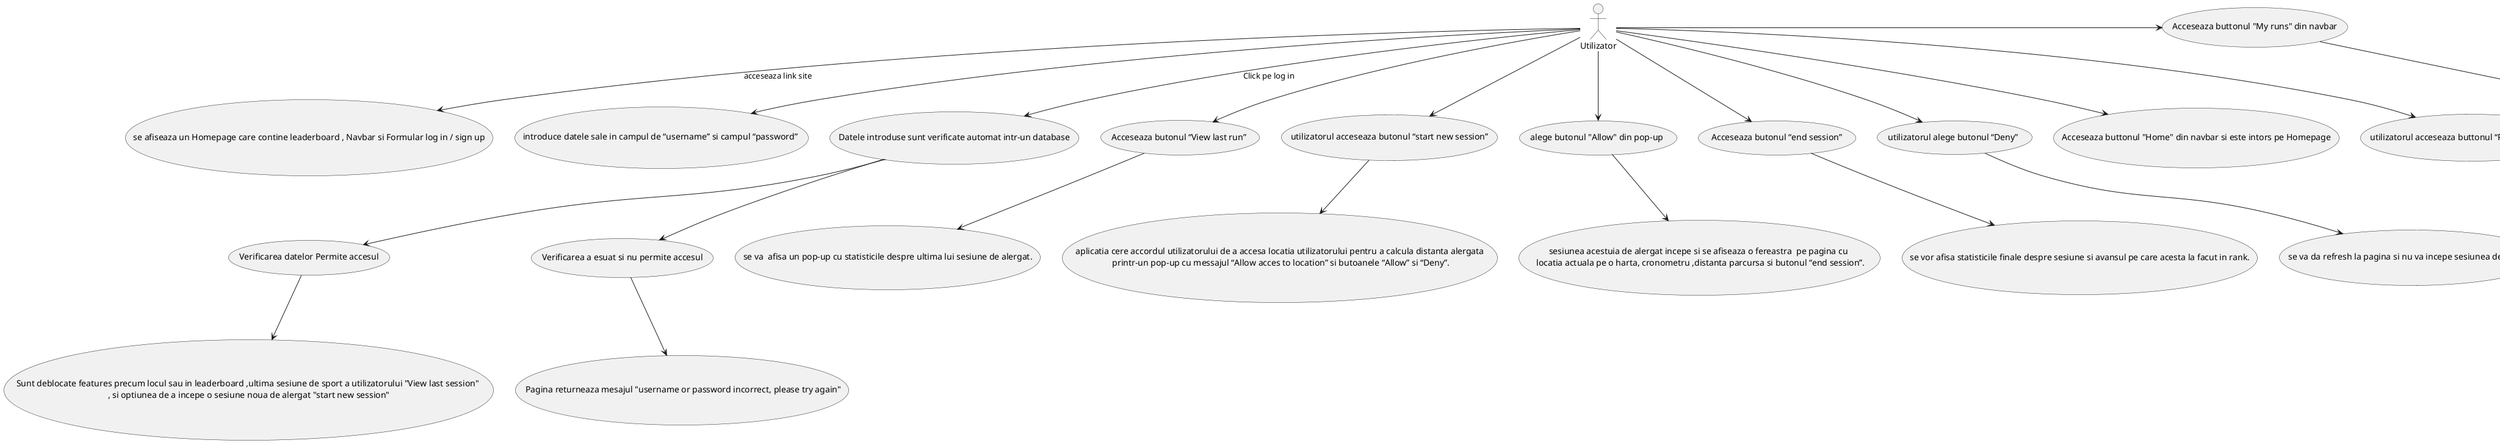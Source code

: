 @startuml

'actor Navbar'
actor Utilizator

Utilizator-->  (se afiseaza un Homepage care contine leaderboard , Navbar si Formular log in / sign up) :acceseaza link site

 Utilizator --> (introduce datele sale in campul de “username” si campul “password” )
 Utilizator  --> (Datele introduse sunt verificate automat intr-un database) :Click pe log in
 (Datele introduse sunt verificate automat intr-un database) --> (Verificarea datelor Permite accesul)
  (Datele introduse sunt verificate automat intr-un database) --> (Verificarea a esuat si nu permite accesul)
(Verificarea datelor Permite accesul) --> (Sunt deblocate features precum locul sau in leaderboard ,ultima sesiune de sport a utilizatorului "View last session" \n, si optiunea de a incepe o sesiune noua de alergat "start new session")
 (Verificarea a esuat si nu permite accesul) --> ( Pagina returneaza mesajul "username or password incorrect, please try again")

Utilizator --> (Acceseaza butonul “View last run” )
(Acceseaza butonul “View last run” ) --> (se va  afisa un pop-up cu statisticile despre ultima lui sesiune de alergat.)
Utilizator --> (utilizatorul acceseaza butonul “start new session”)
(utilizatorul acceseaza butonul “start new session”) --> (aplicatia cere accordul utilizatorului de a accesa locatia utilizatorului pentru a calcula distanta alergata\n printr-un pop-up cu messajul “Allow acces to location” si butoanele “Allow” si “Deny”.)
Utilizator --> (alege butonul "Allow" din pop-up )
(alege butonul "Allow" din pop-up ) --> (sesiunea acestuia de alergat incepe si se afiseaza o fereastra  pe pagina cu \n locatia actuala pe o harta, cronometru ,distanta parcursa si butonul “end session”.)
Utilizator --> ( Acceseaza butonul “end session” )
( Acceseaza butonul “end session” ) --> (se vor afisa statisticile finale despre sesiune si avansul pe care acesta la facut in rank.)

Utilizator --> (utilizatorul alege butonul “Deny” )
(utilizatorul alege butonul “Deny” ) --> (se va da refresh la pagina si nu va incepe sesiunea de alergat.)
  usecase "Acceseaza buttonul "Home" din navbar si este intors pe Homepage" as UC1
  usecase "Acceseaza buttonul "My runs" din navbar" as UC2



Utilizator -> UC2
UC2 -->(Se  afiseaza o pagina cu toate sesiunile utilizatorului de sport de pe contul logat \n care are optiunea de a filtra datele in legatura cu sesiunile de sport)

Utilizator --> UC1
Utilizator --> (utilizatorul acceseaza buttonul “Profile” din navbar)
(utilizatorul acceseaza buttonul “Profile” din navbar) --> (se afiseaza pagina “Profile” care contine un tabel cu date ale contului utilizatorului \n precum numele de utilizator , emailul si data in care contul a fost creat)
@enduml